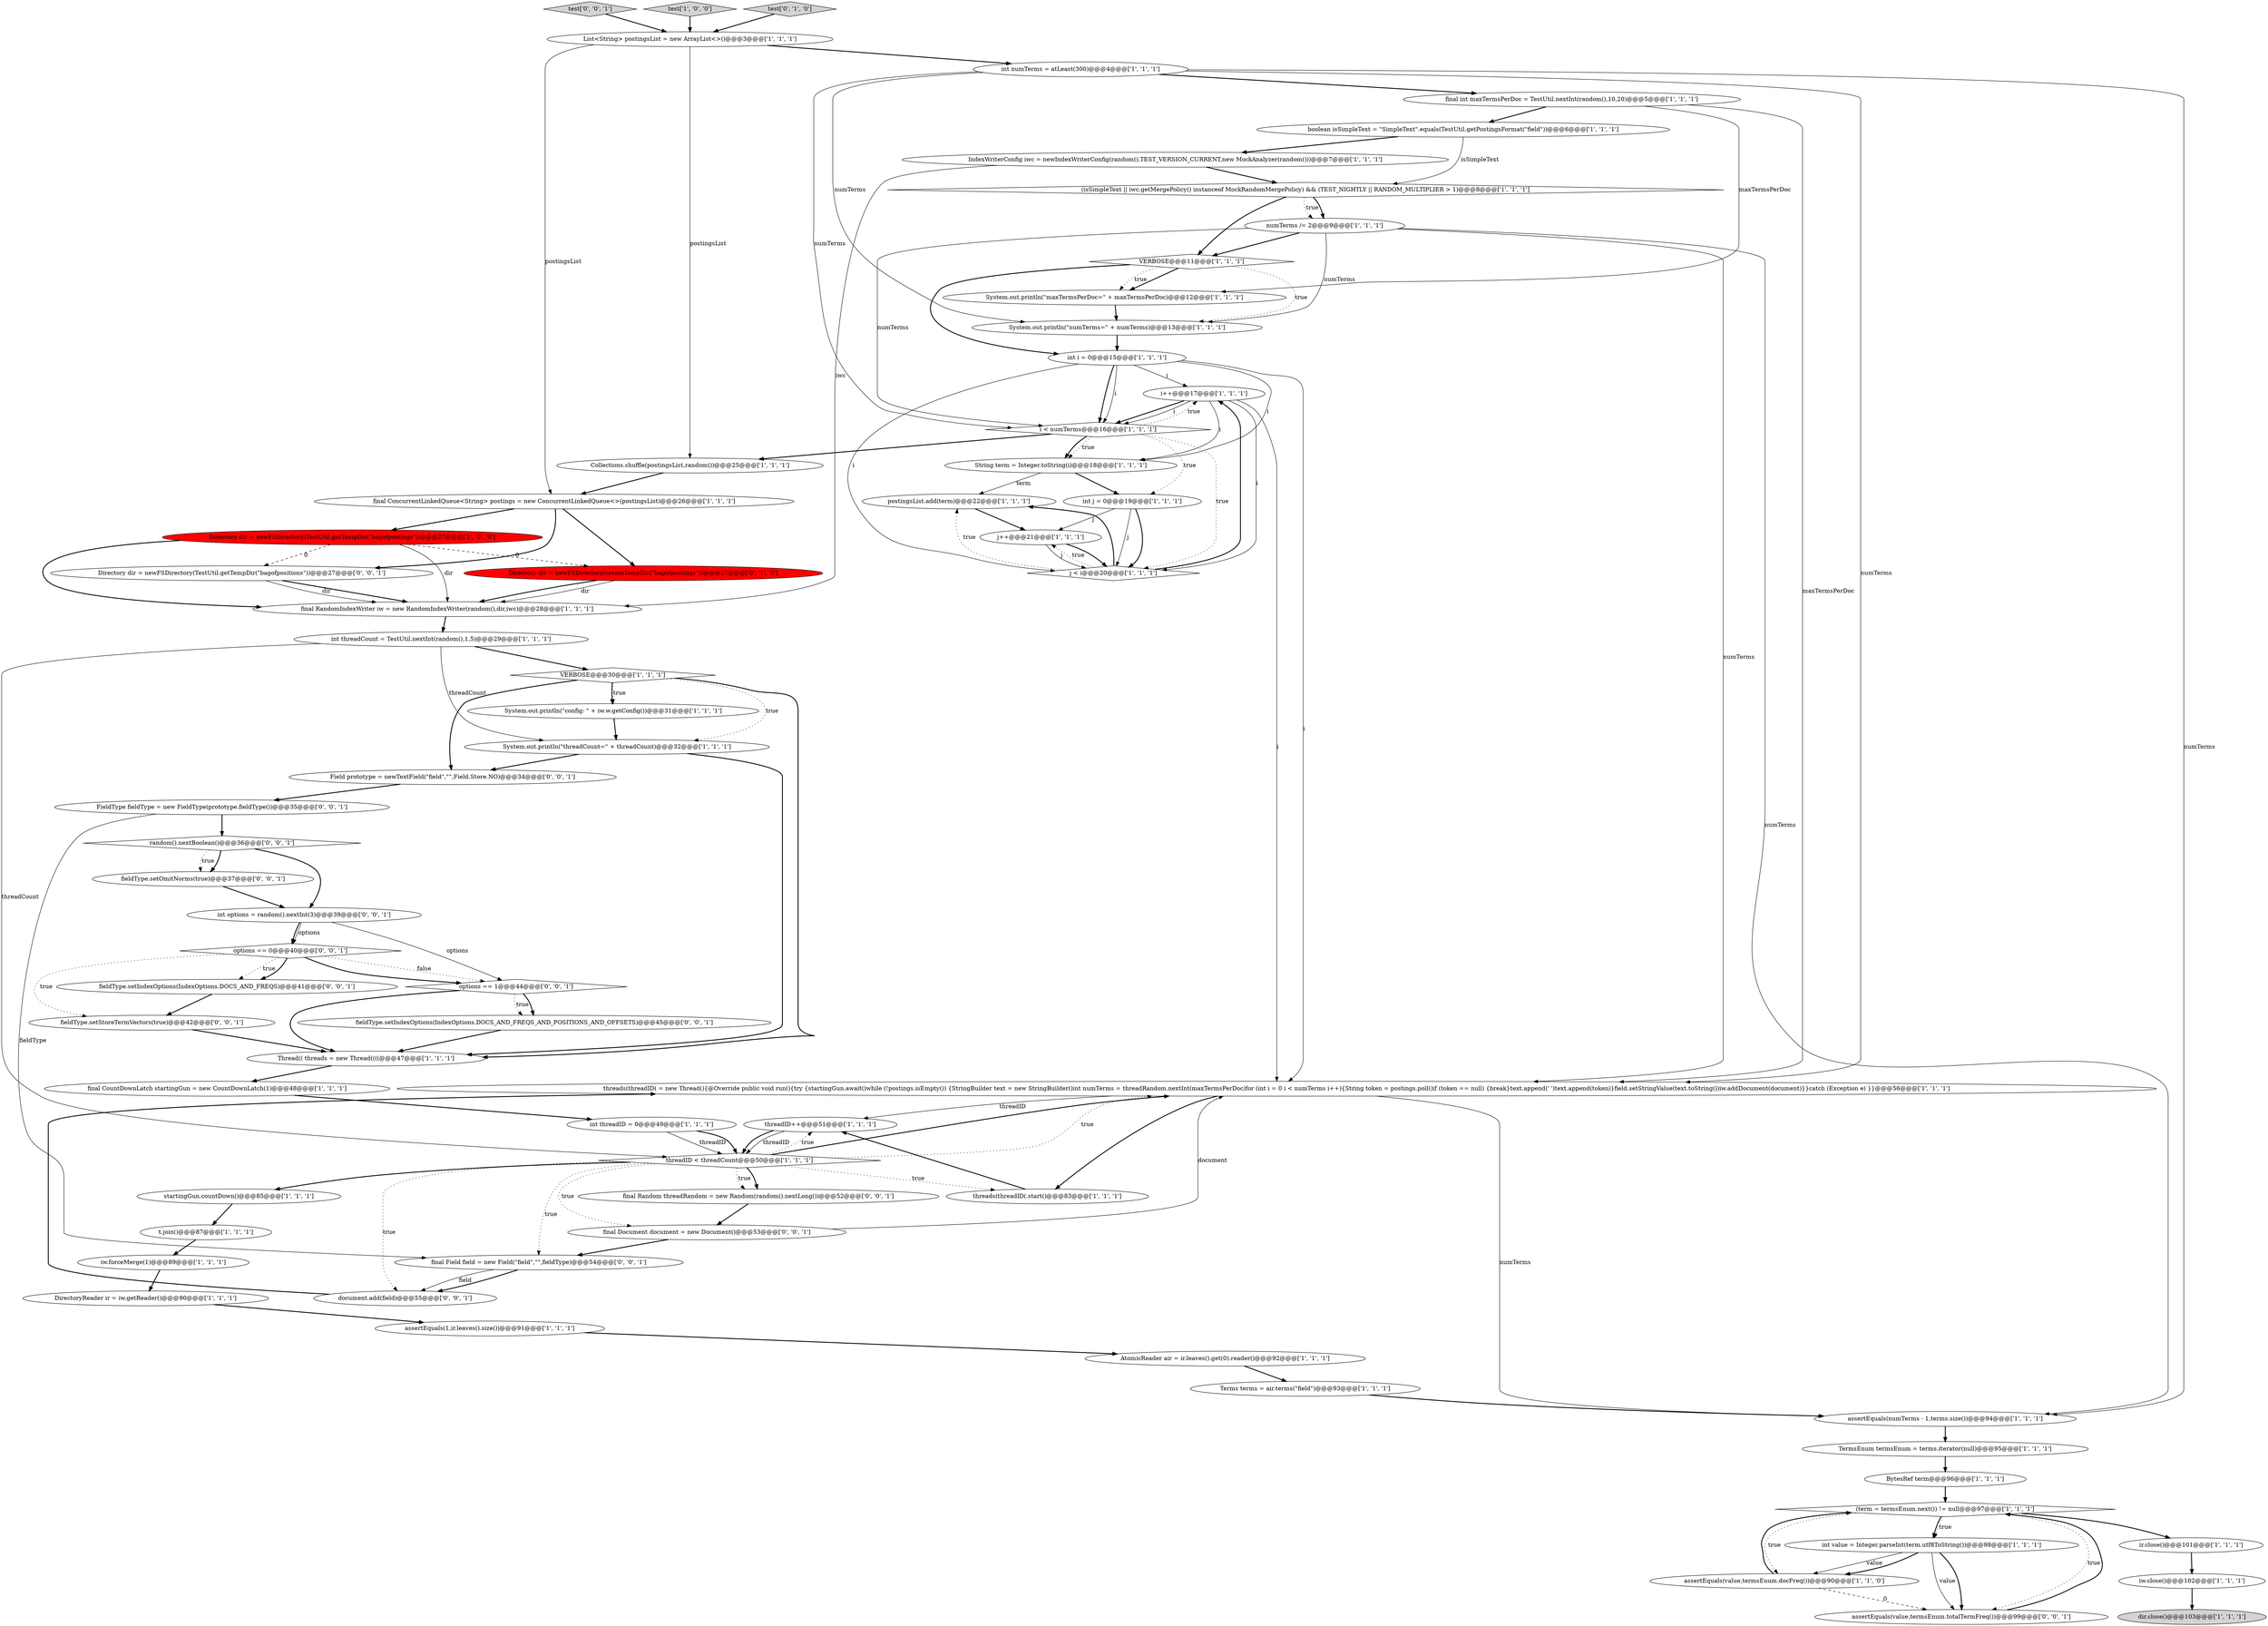 digraph {
46 [style = filled, label = "System.out.println(\"numTerms=\" + numTerms)@@@13@@@['1', '1', '1']", fillcolor = white, shape = ellipse image = "AAA0AAABBB1BBB"];
30 [style = filled, label = "assertEquals(value,termsEnum.docFreq())@@@90@@@['1', '1', '0']", fillcolor = white, shape = ellipse image = "AAA0AAABBB1BBB"];
25 [style = filled, label = "final CountDownLatch startingGun = new CountDownLatch(1)@@@48@@@['1', '1', '1']", fillcolor = white, shape = ellipse image = "AAA0AAABBB1BBB"];
10 [style = filled, label = "TermsEnum termsEnum = terms.iterator(null)@@@95@@@['1', '1', '1']", fillcolor = white, shape = ellipse image = "AAA0AAABBB1BBB"];
28 [style = filled, label = "IndexWriterConfig iwc = newIndexWriterConfig(random(),TEST_VERSION_CURRENT,new MockAnalyzer(random()))@@@7@@@['1', '1', '1']", fillcolor = white, shape = ellipse image = "AAA0AAABBB1BBB"];
56 [style = filled, label = "assertEquals(value,termsEnum.totalTermFreq())@@@99@@@['0', '0', '1']", fillcolor = white, shape = ellipse image = "AAA0AAABBB3BBB"];
9 [style = filled, label = "iw.forceMerge(1)@@@89@@@['1', '1', '1']", fillcolor = white, shape = ellipse image = "AAA0AAABBB1BBB"];
18 [style = filled, label = "BytesRef term@@@96@@@['1', '1', '1']", fillcolor = white, shape = ellipse image = "AAA0AAABBB1BBB"];
5 [style = filled, label = "numTerms /= 2@@@9@@@['1', '1', '1']", fillcolor = white, shape = ellipse image = "AAA0AAABBB1BBB"];
57 [style = filled, label = "Field prototype = newTextField(\"field\",\"\",Field.Store.NO)@@@34@@@['0', '0', '1']", fillcolor = white, shape = ellipse image = "AAA0AAABBB3BBB"];
7 [style = filled, label = "t.join()@@@87@@@['1', '1', '1']", fillcolor = white, shape = ellipse image = "AAA0AAABBB1BBB"];
38 [style = filled, label = "VERBOSE@@@30@@@['1', '1', '1']", fillcolor = white, shape = diamond image = "AAA0AAABBB1BBB"];
52 [style = filled, label = "fieldType.setStoreTermVectors(true)@@@42@@@['0', '0', '1']", fillcolor = white, shape = ellipse image = "AAA0AAABBB3BBB"];
63 [style = filled, label = "options == 0@@@40@@@['0', '0', '1']", fillcolor = white, shape = diamond image = "AAA0AAABBB3BBB"];
19 [style = filled, label = "threadID++@@@51@@@['1', '1', '1']", fillcolor = white, shape = ellipse image = "AAA0AAABBB1BBB"];
4 [style = filled, label = "dir.close()@@@103@@@['1', '1', '1']", fillcolor = lightgray, shape = ellipse image = "AAA0AAABBB1BBB"];
48 [style = filled, label = "System.out.println(\"threadCount=\" + threadCount)@@@32@@@['1', '1', '1']", fillcolor = white, shape = ellipse image = "AAA0AAABBB1BBB"];
3 [style = filled, label = "threadID < threadCount@@@50@@@['1', '1', '1']", fillcolor = white, shape = diamond image = "AAA0AAABBB1BBB"];
59 [style = filled, label = "fieldType.setIndexOptions(IndexOptions.DOCS_AND_FREQS_AND_POSITIONS_AND_OFFSETS)@@@45@@@['0', '0', '1']", fillcolor = white, shape = ellipse image = "AAA0AAABBB3BBB"];
40 [style = filled, label = "i++@@@17@@@['1', '1', '1']", fillcolor = white, shape = ellipse image = "AAA0AAABBB1BBB"];
65 [style = filled, label = "final Document document = new Document()@@@53@@@['0', '0', '1']", fillcolor = white, shape = ellipse image = "AAA0AAABBB3BBB"];
62 [style = filled, label = "test['0', '0', '1']", fillcolor = lightgray, shape = diamond image = "AAA0AAABBB3BBB"];
33 [style = filled, label = "VERBOSE@@@11@@@['1', '1', '1']", fillcolor = white, shape = diamond image = "AAA0AAABBB1BBB"];
53 [style = filled, label = "options == 1@@@44@@@['0', '0', '1']", fillcolor = white, shape = diamond image = "AAA0AAABBB3BBB"];
24 [style = filled, label = "assertEquals(1,ir.leaves().size())@@@91@@@['1', '1', '1']", fillcolor = white, shape = ellipse image = "AAA0AAABBB1BBB"];
36 [style = filled, label = "final int maxTermsPerDoc = TestUtil.nextInt(random(),10,20)@@@5@@@['1', '1', '1']", fillcolor = white, shape = ellipse image = "AAA0AAABBB1BBB"];
54 [style = filled, label = "fieldType.setOmitNorms(true)@@@37@@@['0', '0', '1']", fillcolor = white, shape = ellipse image = "AAA0AAABBB3BBB"];
13 [style = filled, label = "threads(threadID(.start()@@@83@@@['1', '1', '1']", fillcolor = white, shape = ellipse image = "AAA0AAABBB1BBB"];
61 [style = filled, label = "document.add(field)@@@55@@@['0', '0', '1']", fillcolor = white, shape = ellipse image = "AAA0AAABBB3BBB"];
20 [style = filled, label = "int value = Integer.parseInt(term.utf8ToString())@@@98@@@['1', '1', '1']", fillcolor = white, shape = ellipse image = "AAA0AAABBB1BBB"];
26 [style = filled, label = "(term = termsEnum.next()) != null@@@97@@@['1', '1', '1']", fillcolor = white, shape = diamond image = "AAA0AAABBB1BBB"];
29 [style = filled, label = "int numTerms = atLeast(300)@@@4@@@['1', '1', '1']", fillcolor = white, shape = ellipse image = "AAA0AAABBB1BBB"];
6 [style = filled, label = "Terms terms = air.terms(\"field\")@@@93@@@['1', '1', '1']", fillcolor = white, shape = ellipse image = "AAA0AAABBB1BBB"];
11 [style = filled, label = "List<String> postingsList = new ArrayList<>()@@@3@@@['1', '1', '1']", fillcolor = white, shape = ellipse image = "AAA0AAABBB1BBB"];
39 [style = filled, label = "Thread(( threads = new Thread((((@@@47@@@['1', '1', '1']", fillcolor = white, shape = ellipse image = "AAA0AAABBB1BBB"];
42 [style = filled, label = "postingsList.add(term)@@@22@@@['1', '1', '1']", fillcolor = white, shape = ellipse image = "AAA0AAABBB1BBB"];
17 [style = filled, label = "assertEquals(numTerms - 1,terms.size())@@@94@@@['1', '1', '1']", fillcolor = white, shape = ellipse image = "AAA0AAABBB1BBB"];
60 [style = filled, label = "random().nextBoolean()@@@36@@@['0', '0', '1']", fillcolor = white, shape = diamond image = "AAA0AAABBB3BBB"];
12 [style = filled, label = "int i = 0@@@15@@@['1', '1', '1']", fillcolor = white, shape = ellipse image = "AAA0AAABBB1BBB"];
34 [style = filled, label = "test['1', '0', '0']", fillcolor = lightgray, shape = diamond image = "AAA0AAABBB1BBB"];
1 [style = filled, label = "threads(threadID( = new Thread(){@Override public void run(){try {startingGun.await()while (!postings.isEmpty()) {StringBuilder text = new StringBuilder()int numTerms = threadRandom.nextInt(maxTermsPerDoc)for (int i = 0 i < numTerms i++){String token = postings.poll()if (token == null) {break}text.append(' ')text.append(token)}field.setStringValue(text.toString())iw.addDocument(document)}}catch (Exception e) }}@@@56@@@['1', '1', '1']", fillcolor = white, shape = ellipse image = "AAA0AAABBB1BBB"];
15 [style = filled, label = "(isSimpleText || iwc.getMergePolicy() instanceof MockRandomMergePolicy) && (TEST_NIGHTLY || RANDOM_MULTIPLIER > 1)@@@8@@@['1', '1', '1']", fillcolor = white, shape = diamond image = "AAA0AAABBB1BBB"];
8 [style = filled, label = "int threadID = 0@@@49@@@['1', '1', '1']", fillcolor = white, shape = ellipse image = "AAA0AAABBB1BBB"];
37 [style = filled, label = "int j = 0@@@19@@@['1', '1', '1']", fillcolor = white, shape = ellipse image = "AAA0AAABBB1BBB"];
41 [style = filled, label = "final ConcurrentLinkedQueue<String> postings = new ConcurrentLinkedQueue<>(postingsList)@@@26@@@['1', '1', '1']", fillcolor = white, shape = ellipse image = "AAA0AAABBB1BBB"];
47 [style = filled, label = "String term = Integer.toString(i)@@@18@@@['1', '1', '1']", fillcolor = white, shape = ellipse image = "AAA0AAABBB1BBB"];
49 [style = filled, label = "Collections.shuffle(postingsList,random())@@@25@@@['1', '1', '1']", fillcolor = white, shape = ellipse image = "AAA0AAABBB1BBB"];
66 [style = filled, label = "final Random threadRandom = new Random(random().nextLong())@@@52@@@['0', '0', '1']", fillcolor = white, shape = ellipse image = "AAA0AAABBB3BBB"];
67 [style = filled, label = "FieldType fieldType = new FieldType(prototype.fieldType())@@@35@@@['0', '0', '1']", fillcolor = white, shape = ellipse image = "AAA0AAABBB3BBB"];
2 [style = filled, label = "i < numTerms@@@16@@@['1', '1', '1']", fillcolor = white, shape = diamond image = "AAA0AAABBB1BBB"];
55 [style = filled, label = "Directory dir = newFSDirectory(TestUtil.getTempDir(\"bagofpositions\"))@@@27@@@['0', '0', '1']", fillcolor = white, shape = ellipse image = "AAA0AAABBB3BBB"];
43 [style = filled, label = "iw.close()@@@102@@@['1', '1', '1']", fillcolor = white, shape = ellipse image = "AAA0AAABBB1BBB"];
0 [style = filled, label = "System.out.println(\"config: \" + iw.w.getConfig())@@@31@@@['1', '1', '1']", fillcolor = white, shape = ellipse image = "AAA0AAABBB1BBB"];
58 [style = filled, label = "fieldType.setIndexOptions(IndexOptions.DOCS_AND_FREQS)@@@41@@@['0', '0', '1']", fillcolor = white, shape = ellipse image = "AAA0AAABBB3BBB"];
68 [style = filled, label = "final Field field = new Field(\"field\",\"\",fieldType)@@@54@@@['0', '0', '1']", fillcolor = white, shape = ellipse image = "AAA0AAABBB3BBB"];
45 [style = filled, label = "j++@@@21@@@['1', '1', '1']", fillcolor = white, shape = ellipse image = "AAA0AAABBB1BBB"];
50 [style = filled, label = "test['0', '1', '0']", fillcolor = lightgray, shape = diamond image = "AAA0AAABBB2BBB"];
51 [style = filled, label = "Directory dir = newFSDirectory(createTempDir(\"bagofpostings\"))@@@27@@@['0', '1', '0']", fillcolor = red, shape = ellipse image = "AAA1AAABBB2BBB"];
21 [style = filled, label = "startingGun.countDown()@@@85@@@['1', '1', '1']", fillcolor = white, shape = ellipse image = "AAA0AAABBB1BBB"];
23 [style = filled, label = "ir.close()@@@101@@@['1', '1', '1']", fillcolor = white, shape = ellipse image = "AAA0AAABBB1BBB"];
22 [style = filled, label = "int threadCount = TestUtil.nextInt(random(),1,5)@@@29@@@['1', '1', '1']", fillcolor = white, shape = ellipse image = "AAA0AAABBB1BBB"];
31 [style = filled, label = "AtomicReader air = ir.leaves().get(0).reader()@@@92@@@['1', '1', '1']", fillcolor = white, shape = ellipse image = "AAA0AAABBB1BBB"];
44 [style = filled, label = "System.out.println(\"maxTermsPerDoc=\" + maxTermsPerDoc)@@@12@@@['1', '1', '1']", fillcolor = white, shape = ellipse image = "AAA0AAABBB1BBB"];
35 [style = filled, label = "DirectoryReader ir = iw.getReader()@@@90@@@['1', '1', '1']", fillcolor = white, shape = ellipse image = "AAA0AAABBB1BBB"];
16 [style = filled, label = "j < i@@@20@@@['1', '1', '1']", fillcolor = white, shape = diamond image = "AAA0AAABBB1BBB"];
14 [style = filled, label = "final RandomIndexWriter iw = new RandomIndexWriter(random(),dir,iwc)@@@28@@@['1', '1', '1']", fillcolor = white, shape = ellipse image = "AAA0AAABBB1BBB"];
27 [style = filled, label = "boolean isSimpleText = \"SimpleText\".equals(TestUtil.getPostingsFormat(\"field\"))@@@6@@@['1', '1', '1']", fillcolor = white, shape = ellipse image = "AAA0AAABBB1BBB"];
32 [style = filled, label = "Directory dir = newFSDirectory(TestUtil.getTempDir(\"bagofpostings\"))@@@27@@@['1', '0', '0']", fillcolor = red, shape = ellipse image = "AAA1AAABBB1BBB"];
64 [style = filled, label = "int options = random().nextInt(3)@@@39@@@['0', '0', '1']", fillcolor = white, shape = ellipse image = "AAA0AAABBB3BBB"];
40->47 [style = solid, label="i"];
40->2 [style = bold, label=""];
42->45 [style = bold, label=""];
27->28 [style = bold, label=""];
5->1 [style = solid, label="numTerms"];
55->14 [style = bold, label=""];
40->1 [style = solid, label="i"];
32->14 [style = solid, label="dir"];
11->29 [style = bold, label=""];
53->59 [style = dotted, label="true"];
67->60 [style = bold, label=""];
2->37 [style = dotted, label="true"];
47->37 [style = bold, label=""];
51->14 [style = solid, label="dir"];
47->42 [style = solid, label="term"];
37->45 [style = solid, label="j"];
38->39 [style = bold, label=""];
1->13 [style = bold, label=""];
9->35 [style = bold, label=""];
48->39 [style = bold, label=""];
53->39 [style = bold, label=""];
43->4 [style = bold, label=""];
7->9 [style = bold, label=""];
44->46 [style = bold, label=""];
12->2 [style = bold, label=""];
12->40 [style = solid, label="i"];
26->56 [style = dotted, label="true"];
57->67 [style = bold, label=""];
31->6 [style = bold, label=""];
3->66 [style = bold, label=""];
2->49 [style = bold, label=""];
38->48 [style = dotted, label="true"];
26->30 [style = dotted, label="true"];
65->68 [style = bold, label=""];
11->49 [style = solid, label="postingsList"];
32->55 [style = dashed, label="0"];
16->42 [style = bold, label=""];
56->26 [style = bold, label=""];
20->56 [style = solid, label="value"];
33->44 [style = bold, label=""];
20->30 [style = solid, label="value"];
19->3 [style = bold, label=""];
1->17 [style = solid, label="numTerms"];
29->46 [style = solid, label="numTerms"];
36->44 [style = solid, label="maxTermsPerDoc"];
29->36 [style = bold, label=""];
16->40 [style = bold, label=""];
41->32 [style = bold, label=""];
2->47 [style = dotted, label="true"];
5->33 [style = bold, label=""];
16->42 [style = dotted, label="true"];
61->1 [style = bold, label=""];
60->64 [style = bold, label=""];
33->44 [style = dotted, label="true"];
30->26 [style = bold, label=""];
27->15 [style = solid, label="isSimpleText"];
14->22 [style = bold, label=""];
36->1 [style = solid, label="maxTermsPerDoc"];
40->16 [style = solid, label="i"];
26->20 [style = dotted, label="true"];
59->39 [style = bold, label=""];
8->3 [style = solid, label="threadID"];
3->66 [style = dotted, label="true"];
63->52 [style = dotted, label="true"];
38->57 [style = bold, label=""];
11->41 [style = solid, label="postingsList"];
22->38 [style = bold, label=""];
51->14 [style = bold, label=""];
22->3 [style = solid, label="threadCount"];
1->19 [style = solid, label="threadID"];
12->2 [style = solid, label="i"];
40->2 [style = solid, label="i"];
29->2 [style = solid, label="numTerms"];
38->0 [style = bold, label=""];
0->48 [style = bold, label=""];
49->41 [style = bold, label=""];
21->7 [style = bold, label=""];
5->17 [style = solid, label="numTerms"];
39->25 [style = bold, label=""];
63->53 [style = bold, label=""];
5->46 [style = solid, label="numTerms"];
3->1 [style = dotted, label="true"];
37->16 [style = bold, label=""];
26->20 [style = bold, label=""];
15->33 [style = bold, label=""];
6->17 [style = bold, label=""];
17->10 [style = bold, label=""];
10->18 [style = bold, label=""];
60->54 [style = bold, label=""];
54->64 [style = bold, label=""];
66->65 [style = bold, label=""];
15->5 [style = dotted, label="true"];
63->53 [style = dotted, label="false"];
3->1 [style = bold, label=""];
8->3 [style = bold, label=""];
18->26 [style = bold, label=""];
23->43 [style = bold, label=""];
32->14 [style = bold, label=""];
45->16 [style = bold, label=""];
33->12 [style = bold, label=""];
60->54 [style = dotted, label="true"];
35->24 [style = bold, label=""];
45->16 [style = solid, label="j"];
13->19 [style = bold, label=""];
37->16 [style = solid, label="j"];
67->68 [style = solid, label="fieldType"];
3->65 [style = dotted, label="true"];
62->11 [style = bold, label=""];
24->31 [style = bold, label=""];
3->61 [style = dotted, label="true"];
32->51 [style = dashed, label="0"];
12->1 [style = solid, label="i"];
29->1 [style = solid, label="numTerms"];
3->68 [style = dotted, label="true"];
3->21 [style = bold, label=""];
12->47 [style = solid, label="i"];
33->46 [style = dotted, label="true"];
2->47 [style = bold, label=""];
3->13 [style = dotted, label="true"];
2->16 [style = dotted, label="true"];
68->61 [style = solid, label="field"];
52->39 [style = bold, label=""];
28->15 [style = bold, label=""];
12->16 [style = solid, label="i"];
46->12 [style = bold, label=""];
20->56 [style = bold, label=""];
48->57 [style = bold, label=""];
63->58 [style = dotted, label="true"];
41->55 [style = bold, label=""];
64->63 [style = bold, label=""];
2->40 [style = dotted, label="true"];
38->0 [style = dotted, label="true"];
29->17 [style = solid, label="numTerms"];
55->14 [style = solid, label="dir"];
64->63 [style = solid, label="options"];
34->11 [style = bold, label=""];
15->5 [style = bold, label=""];
64->53 [style = solid, label="options"];
16->45 [style = dotted, label="true"];
63->58 [style = bold, label=""];
28->14 [style = solid, label="iwc"];
22->48 [style = solid, label="threadCount"];
65->1 [style = solid, label="document"];
3->19 [style = dotted, label="true"];
19->3 [style = solid, label="threadID"];
36->27 [style = bold, label=""];
53->59 [style = bold, label=""];
50->11 [style = bold, label=""];
41->51 [style = bold, label=""];
30->56 [style = dashed, label="0"];
26->23 [style = bold, label=""];
25->8 [style = bold, label=""];
68->61 [style = bold, label=""];
58->52 [style = bold, label=""];
20->30 [style = bold, label=""];
5->2 [style = solid, label="numTerms"];
}
